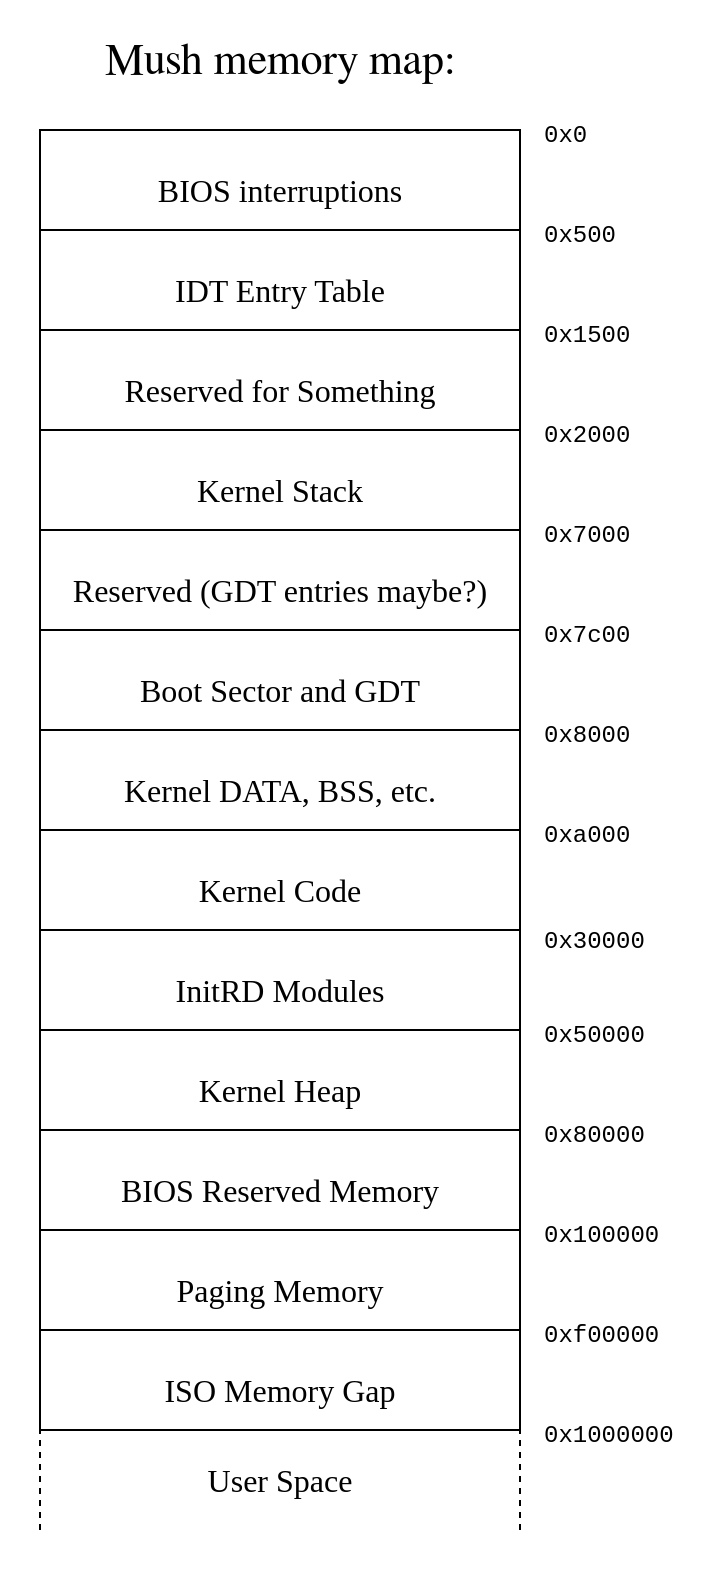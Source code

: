 <mxfile version="20.8.13" type="device"><diagram id="odtlT9COsLVvr1XrGEwN" name="Страница 1"><mxGraphModel dx="880" dy="451" grid="1" gridSize="10" guides="1" tooltips="1" connect="1" arrows="1" fold="1" page="1" pageScale="1" pageWidth="827" pageHeight="1169" math="0" shadow="0"><root><mxCell id="0"/><mxCell id="1" parent="0"/><mxCell id="FUrqRtMcUhXRgUg9xQRO-18" value="" style="rounded=0;whiteSpace=wrap;html=1;dashed=1;fontFamily=Verdana;fontSize=16;strokeColor=none;" parent="1" vertex="1"><mxGeometry x="60" y="25" width="350" height="785" as="geometry"/></mxCell><mxCell id="FUrqRtMcUhXRgUg9xQRO-3" value="&lt;font face=&quot;Verdana&quot; style=&quot;font-size: 16px;&quot;&gt;BIOS interruptions&lt;/font&gt;" style="rounded=0;whiteSpace=wrap;html=1;fontFamily=Garuda;fontSize=32;" parent="1" vertex="1"><mxGeometry x="80" y="90" width="240" height="50" as="geometry"/></mxCell><mxCell id="FUrqRtMcUhXRgUg9xQRO-5" value="&lt;font style=&quot;font-size: 22px;&quot;&gt;Mush memory map:&lt;/font&gt;" style="text;html=1;strokeColor=none;fillColor=none;align=center;verticalAlign=middle;whiteSpace=wrap;rounded=0;fontFamily=FreeSerif;fontSize=22;" parent="1" vertex="1"><mxGeometry x="80" y="40" width="240" height="30" as="geometry"/></mxCell><mxCell id="FUrqRtMcUhXRgUg9xQRO-6" value="&lt;font face=&quot;Verdana&quot; style=&quot;font-size: 16px;&quot;&gt;IDT Entry Table&lt;/font&gt;" style="rounded=0;whiteSpace=wrap;html=1;fontFamily=Lucida Console;fontSize=32;" parent="1" vertex="1"><mxGeometry x="80" y="140" width="240" height="50" as="geometry"/></mxCell><mxCell id="FUrqRtMcUhXRgUg9xQRO-7" value="&lt;font face=&quot;Verdana&quot; style=&quot;font-size: 16px;&quot;&gt;Boot Sector and GDT&lt;/font&gt;" style="rounded=0;whiteSpace=wrap;html=1;fontFamily=Lucida Console;fontSize=32;" parent="1" vertex="1"><mxGeometry x="80" y="340" width="240" height="50" as="geometry"/></mxCell><mxCell id="FUrqRtMcUhXRgUg9xQRO-8" value="&lt;font face=&quot;Verdana&quot; style=&quot;font-size: 16px;&quot;&gt;Kernel DATA, BSS, etc.&lt;/font&gt;" style="rounded=0;whiteSpace=wrap;html=1;fontFamily=Lucida Console;fontSize=32;" parent="1" vertex="1"><mxGeometry x="80" y="390" width="240" height="50" as="geometry"/></mxCell><mxCell id="FUrqRtMcUhXRgUg9xQRO-9" value="&lt;font face=&quot;Verdana&quot; style=&quot;font-size: 16px;&quot;&gt;Kernel Code&lt;/font&gt;" style="rounded=0;whiteSpace=wrap;html=1;fontFamily=Lucida Console;fontSize=32;" parent="1" vertex="1"><mxGeometry x="80" y="440" width="240" height="50" as="geometry"/></mxCell><mxCell id="FUrqRtMcUhXRgUg9xQRO-10" value="&lt;font face=&quot;Verdana&quot; style=&quot;font-size: 16px;&quot;&gt;Kernel Heap&lt;/font&gt;" style="rounded=0;whiteSpace=wrap;html=1;fontFamily=Lucida Console;fontSize=32;" parent="1" vertex="1"><mxGeometry x="80" y="540" width="240" height="50" as="geometry"/></mxCell><mxCell id="FUrqRtMcUhXRgUg9xQRO-11" value="&lt;font face=&quot;Verdana&quot; style=&quot;font-size: 16px;&quot;&gt;BIOS Reserved Memory&lt;/font&gt;" style="rounded=0;whiteSpace=wrap;html=1;fontFamily=Lucida Console;fontSize=32;" parent="1" vertex="1"><mxGeometry x="80" y="590" width="240" height="50" as="geometry"/></mxCell><mxCell id="FUrqRtMcUhXRgUg9xQRO-12" value="&lt;font face=&quot;Verdana&quot; style=&quot;font-size: 16px;&quot;&gt;Paging Memory&lt;/font&gt;" style="rounded=0;whiteSpace=wrap;html=1;fontFamily=Lucida Console;fontSize=32;" parent="1" vertex="1"><mxGeometry x="80" y="640" width="240" height="50" as="geometry"/></mxCell><mxCell id="FUrqRtMcUhXRgUg9xQRO-13" value="&lt;font face=&quot;Verdana&quot; style=&quot;font-size: 16px;&quot;&gt;ISO Memory Gap&lt;/font&gt;" style="rounded=0;whiteSpace=wrap;html=1;fontFamily=Lucida Console;fontSize=32;" parent="1" vertex="1"><mxGeometry x="80" y="690" width="240" height="50" as="geometry"/></mxCell><mxCell id="FUrqRtMcUhXRgUg9xQRO-15" value="User Space" style="text;html=1;strokeColor=none;fillColor=none;align=center;verticalAlign=middle;whiteSpace=wrap;rounded=0;dashed=1;fontFamily=Verdana;fontSize=16;" parent="1" vertex="1"><mxGeometry x="80" y="740" width="240" height="50" as="geometry"/></mxCell><mxCell id="FUrqRtMcUhXRgUg9xQRO-16" value="" style="endArrow=none;dashed=1;html=1;rounded=0;fontFamily=Verdana;fontSize=16;exitX=0;exitY=1;exitDx=0;exitDy=0;" parent="1" source="FUrqRtMcUhXRgUg9xQRO-15" edge="1"><mxGeometry width="50" height="50" relative="1" as="geometry"><mxPoint x="30" y="790" as="sourcePoint"/><mxPoint x="80" y="740" as="targetPoint"/></mxGeometry></mxCell><mxCell id="FUrqRtMcUhXRgUg9xQRO-17" value="" style="endArrow=none;dashed=1;html=1;rounded=0;fontFamily=Verdana;fontSize=16;entryX=1;entryY=0;entryDx=0;entryDy=0;exitX=1;exitY=1;exitDx=0;exitDy=0;" parent="1" source="FUrqRtMcUhXRgUg9xQRO-15" target="FUrqRtMcUhXRgUg9xQRO-15" edge="1"><mxGeometry width="50" height="50" relative="1" as="geometry"><mxPoint x="330" y="790" as="sourcePoint"/><mxPoint x="320" y="750" as="targetPoint"/></mxGeometry></mxCell><mxCell id="FUrqRtMcUhXRgUg9xQRO-19" value="&lt;font style=&quot;font-size: 12px;&quot; face=&quot;Courier New&quot;&gt;0x0&lt;/font&gt;" style="text;html=1;strokeColor=none;fillColor=none;align=left;verticalAlign=middle;whiteSpace=wrap;rounded=0;dashed=1;fontFamily=Verdana;fontSize=16;" parent="1" vertex="1"><mxGeometry x="330" y="70" width="70" height="40" as="geometry"/></mxCell><mxCell id="FUrqRtMcUhXRgUg9xQRO-23" value="&lt;font style=&quot;font-size: 12px;&quot; face=&quot;Courier New&quot;&gt;0x500&lt;/font&gt;" style="text;html=1;strokeColor=none;fillColor=none;align=left;verticalAlign=middle;whiteSpace=wrap;rounded=0;dashed=1;fontFamily=Verdana;fontSize=16;" parent="1" vertex="1"><mxGeometry x="330" y="120" width="70" height="40" as="geometry"/></mxCell><mxCell id="FUrqRtMcUhXRgUg9xQRO-24" value="&lt;font style=&quot;font-size: 12px;&quot; face=&quot;Courier New&quot;&gt;0x7c00&lt;/font&gt;" style="text;html=1;strokeColor=none;fillColor=none;align=left;verticalAlign=middle;whiteSpace=wrap;rounded=0;dashed=1;fontFamily=Verdana;fontSize=16;" parent="1" vertex="1"><mxGeometry x="330" y="320" width="70" height="40" as="geometry"/></mxCell><mxCell id="FUrqRtMcUhXRgUg9xQRO-25" value="&lt;font style=&quot;font-size: 12px;&quot; face=&quot;Courier New&quot;&gt;0x8000&lt;/font&gt;" style="text;html=1;strokeColor=none;fillColor=none;align=left;verticalAlign=middle;whiteSpace=wrap;rounded=0;dashed=1;fontFamily=Verdana;fontSize=16;" parent="1" vertex="1"><mxGeometry x="330" y="370" width="70" height="40" as="geometry"/></mxCell><mxCell id="FUrqRtMcUhXRgUg9xQRO-26" value="&lt;font style=&quot;font-size: 12px;&quot; face=&quot;Courier New&quot;&gt;0xa000&lt;/font&gt;" style="text;html=1;strokeColor=none;fillColor=none;align=left;verticalAlign=middle;whiteSpace=wrap;rounded=0;dashed=1;fontFamily=Verdana;fontSize=16;" parent="1" vertex="1"><mxGeometry x="330" y="420" width="70" height="40" as="geometry"/></mxCell><mxCell id="FUrqRtMcUhXRgUg9xQRO-27" value="&lt;font style=&quot;font-size: 12px;&quot; face=&quot;Courier New&quot;&gt;0x50000&lt;/font&gt;" style="text;html=1;strokeColor=none;fillColor=none;align=left;verticalAlign=middle;whiteSpace=wrap;rounded=0;dashed=1;fontFamily=Verdana;fontSize=16;" parent="1" vertex="1"><mxGeometry x="330" y="520" width="70" height="40" as="geometry"/></mxCell><mxCell id="FUrqRtMcUhXRgUg9xQRO-28" value="&lt;font style=&quot;font-size: 12px;&quot; face=&quot;Courier New&quot;&gt;0x80000&lt;/font&gt;" style="text;html=1;strokeColor=none;fillColor=none;align=left;verticalAlign=middle;whiteSpace=wrap;rounded=0;dashed=1;fontFamily=Verdana;fontSize=16;" parent="1" vertex="1"><mxGeometry x="330" y="570" width="70" height="40" as="geometry"/></mxCell><mxCell id="FUrqRtMcUhXRgUg9xQRO-29" value="&lt;font style=&quot;font-size: 12px;&quot; face=&quot;Courier New&quot;&gt;0x100000&lt;/font&gt;" style="text;html=1;strokeColor=none;fillColor=none;align=left;verticalAlign=middle;whiteSpace=wrap;rounded=0;dashed=1;fontFamily=Verdana;fontSize=16;" parent="1" vertex="1"><mxGeometry x="330" y="620" width="70" height="40" as="geometry"/></mxCell><mxCell id="FUrqRtMcUhXRgUg9xQRO-30" value="&lt;font style=&quot;font-size: 12px;&quot; face=&quot;Courier New&quot;&gt;0xf00000&lt;/font&gt;" style="text;html=1;strokeColor=none;fillColor=none;align=left;verticalAlign=middle;whiteSpace=wrap;rounded=0;dashed=1;fontFamily=Verdana;fontSize=16;" parent="1" vertex="1"><mxGeometry x="330" y="670" width="70" height="40" as="geometry"/></mxCell><mxCell id="FUrqRtMcUhXRgUg9xQRO-31" value="&lt;font style=&quot;font-size: 12px;&quot; face=&quot;Courier New&quot;&gt;0x1000000&lt;/font&gt;" style="text;html=1;strokeColor=none;fillColor=none;align=left;verticalAlign=middle;whiteSpace=wrap;rounded=0;dashed=1;fontFamily=Verdana;fontSize=16;" parent="1" vertex="1"><mxGeometry x="330" y="720" width="70" height="40" as="geometry"/></mxCell><mxCell id="IvQAqDf9haOTYcyyQrNh-1" value="&lt;font face=&quot;Verdana&quot; style=&quot;font-size: 16px;&quot;&gt;InitRD Modules&lt;/font&gt;" style="rounded=0;whiteSpace=wrap;html=1;fontFamily=Lucida Console;fontSize=32;" parent="1" vertex="1"><mxGeometry x="80" y="490" width="240" height="50" as="geometry"/></mxCell><mxCell id="IvQAqDf9haOTYcyyQrNh-2" value="&lt;font style=&quot;font-size: 12px;&quot; face=&quot;Courier New&quot;&gt;0x30000&lt;/font&gt;" style="text;html=1;strokeColor=none;fillColor=none;align=left;verticalAlign=middle;whiteSpace=wrap;rounded=0;dashed=1;fontFamily=Verdana;fontSize=16;" parent="1" vertex="1"><mxGeometry x="330" y="472.5" width="70" height="40" as="geometry"/></mxCell><mxCell id="clKmwktD8YyyxMVaZvRY-1" value="&lt;font face=&quot;Verdana&quot; style=&quot;font-size: 16px;&quot;&gt;Kernel Stack&lt;/font&gt;" style="rounded=0;whiteSpace=wrap;html=1;fontFamily=Lucida Console;fontSize=32;" parent="1" vertex="1"><mxGeometry x="80" y="240" width="240" height="50" as="geometry"/></mxCell><mxCell id="clKmwktD8YyyxMVaZvRY-2" value="&lt;font style=&quot;font-size: 12px;&quot; face=&quot;Courier New&quot;&gt;0x1500&lt;/font&gt;" style="text;html=1;strokeColor=none;fillColor=none;align=left;verticalAlign=middle;whiteSpace=wrap;rounded=0;dashed=1;fontFamily=Verdana;fontSize=16;" parent="1" vertex="1"><mxGeometry x="330" y="170" width="70" height="40" as="geometry"/></mxCell><mxCell id="SQiV3XOmtCrF6ugc7eoQ-1" value="&lt;font face=&quot;Verdana&quot; style=&quot;font-size: 16px;&quot;&gt;Reserved (GDT entries maybe?)&lt;/font&gt;" style="rounded=0;whiteSpace=wrap;html=1;fontFamily=Lucida Console;fontSize=32;" vertex="1" parent="1"><mxGeometry x="80" y="290" width="240" height="50" as="geometry"/></mxCell><mxCell id="SQiV3XOmtCrF6ugc7eoQ-2" value="&lt;font face=&quot;Verdana&quot;&gt;&lt;span style=&quot;font-size: 16px;&quot;&gt;Reserved for Something&lt;/span&gt;&lt;/font&gt;" style="rounded=0;whiteSpace=wrap;html=1;fontFamily=Lucida Console;fontSize=32;" vertex="1" parent="1"><mxGeometry x="80" y="190" width="240" height="50" as="geometry"/></mxCell><mxCell id="SQiV3XOmtCrF6ugc7eoQ-3" value="&lt;font style=&quot;font-size: 12px;&quot; face=&quot;Courier New&quot;&gt;0x2000&lt;/font&gt;" style="text;html=1;strokeColor=none;fillColor=none;align=left;verticalAlign=middle;whiteSpace=wrap;rounded=0;dashed=1;fontFamily=Verdana;fontSize=16;" vertex="1" parent="1"><mxGeometry x="330" y="220" width="70" height="40" as="geometry"/></mxCell><mxCell id="SQiV3XOmtCrF6ugc7eoQ-4" value="&lt;font style=&quot;font-size: 12px;&quot; face=&quot;Courier New&quot;&gt;0x7000&lt;/font&gt;" style="text;html=1;strokeColor=none;fillColor=none;align=left;verticalAlign=middle;whiteSpace=wrap;rounded=0;dashed=1;fontFamily=Verdana;fontSize=16;" vertex="1" parent="1"><mxGeometry x="330" y="270" width="70" height="40" as="geometry"/></mxCell></root></mxGraphModel></diagram></mxfile>